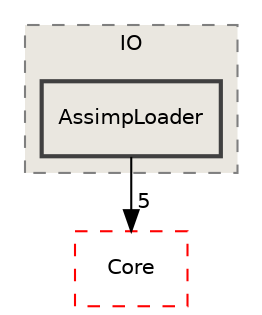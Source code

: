 digraph "/home/runner/work/Radium-Engine/Radium-Engine/src/Radium-Engine/src/IO/AssimpLoader"
{
 // INTERACTIVE_SVG=YES
 // LATEX_PDF_SIZE
  edge [fontname="Helvetica",fontsize="10",labelfontname="Helvetica",labelfontsize="10"];
  node [fontname="Helvetica",fontsize="10",shape=record];
  compound=true
  subgraph clusterdir_fae119eb913a40fe8ed97cde8b98911e {
    graph [ bgcolor="#eae7e0", pencolor="grey50", style="filled,dashed,", label="IO", fontname="Helvetica", fontsize="10", URL="dir_fae119eb913a40fe8ed97cde8b98911e.html"]
  dir_7788c5f37a81918c772c9185f759a19f [shape=box, label="AssimpLoader", style="filled,bold,", fillcolor="#eae7e0", color="grey25", URL="dir_7788c5f37a81918c772c9185f759a19f.html"];
  }
  dir_a2f0e5642e47e7ed59fe0f0829eafb5f [shape=box, label="Core", style="dashed,", fillcolor="#eae7e0", color="red", URL="dir_a2f0e5642e47e7ed59fe0f0829eafb5f.html"];
  dir_7788c5f37a81918c772c9185f759a19f->dir_a2f0e5642e47e7ed59fe0f0829eafb5f [headlabel="5", labeldistance=1.5 headhref="dir_000003_000008.html"];
}
